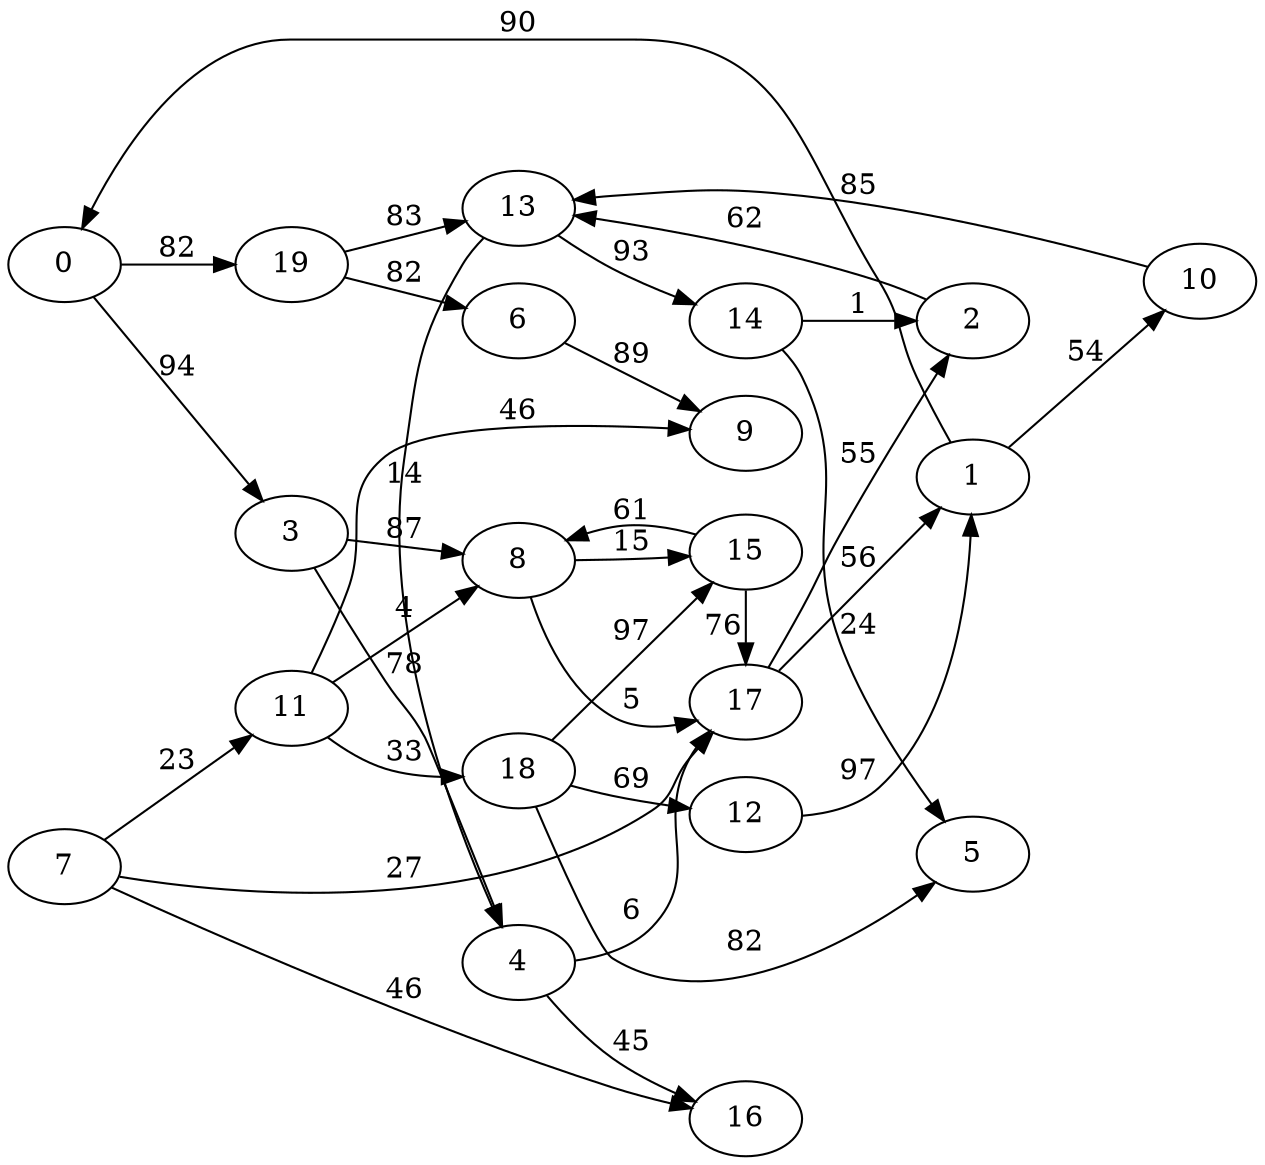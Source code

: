 digraph G {
ranksep = "equally";
rankdir = LR;
{rank = same; 0; };
{rank = same; 19; 3; };
{rank = same; 13; 6; 8; 4; };
{rank = same; 14; 9; 15; 17; 16; };
{rank = same; 2; 5; 1; };
{rank = same; 10; };
{rank = same; };
{rank = same; 7; };
{rank = same; 11; };
{rank = same; 18; };
{rank = same; 12; };
{rank = same; };
0->19[label="82"];
0->3[label="94"];
19->13[label="83"];
19->6[label="82"];
3->8[label="87"];
3->4[label="78"];
13->4[label="14"];
13->14[label="93"];
6->9[label="89"];
8->15[label="15"];
8->17[label="5"];
4->17[label="6"];
4->16[label="45"];
14->2[label="1"];
14->5[label="24"];
9
15->17[label="76"];
15->8[label="61"];
17->1[label="56"];
17->2[label="55"];
16
2->13[label="62"];
5
1->10[label="54"];
1->0[label="90"];
10->13[label="85"];
7->17[label="27"];
7->11[label="23"];
7->16[label="46"];
11->8[label="4"];
11->18[label="33"];
11->9[label="46"];
18->12[label="69"];
18->5[label="82"];
18->15[label="97"];
12->1[label="97"];
}
